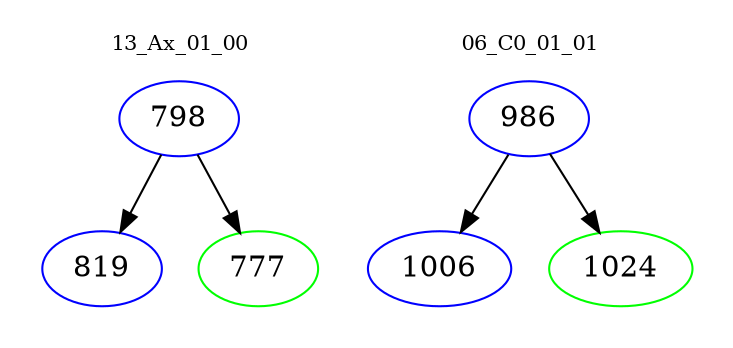 digraph{
subgraph cluster_0 {
color = white
label = "13_Ax_01_00";
fontsize=10;
T0_798 [label="798", color="blue"]
T0_798 -> T0_819 [color="black"]
T0_819 [label="819", color="blue"]
T0_798 -> T0_777 [color="black"]
T0_777 [label="777", color="green"]
}
subgraph cluster_1 {
color = white
label = "06_C0_01_01";
fontsize=10;
T1_986 [label="986", color="blue"]
T1_986 -> T1_1006 [color="black"]
T1_1006 [label="1006", color="blue"]
T1_986 -> T1_1024 [color="black"]
T1_1024 [label="1024", color="green"]
}
}
